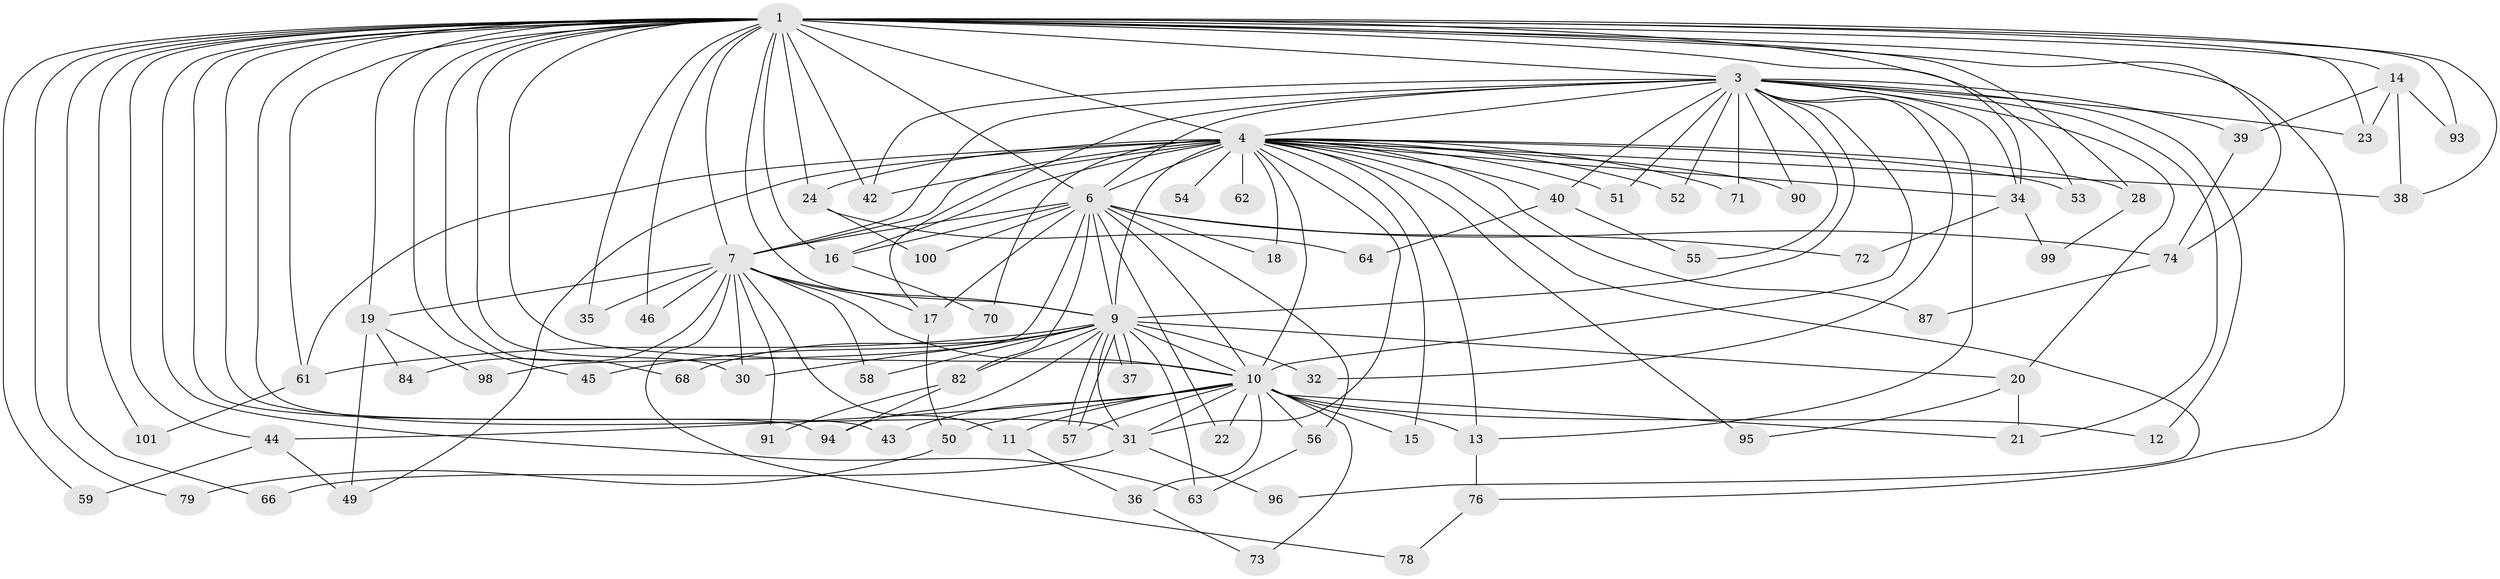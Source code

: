 // Generated by graph-tools (version 1.1) at 2025/23/03/03/25 07:23:44]
// undirected, 75 vertices, 171 edges
graph export_dot {
graph [start="1"]
  node [color=gray90,style=filled];
  1 [super="+2"];
  3 [super="+33"];
  4 [super="+5"];
  6 [super="+8"];
  7 [super="+26"];
  9 [super="+27"];
  10 [super="+85"];
  11;
  12;
  13 [super="+75"];
  14 [super="+60"];
  15;
  16 [super="+77"];
  17 [super="+25"];
  18;
  19;
  20;
  21 [super="+29"];
  22;
  23;
  24 [super="+83"];
  28 [super="+86"];
  30 [super="+88"];
  31 [super="+47"];
  32;
  34 [super="+48"];
  35;
  36;
  37;
  38 [super="+41"];
  39;
  40;
  42 [super="+81"];
  43 [super="+89"];
  44;
  45;
  46;
  49 [super="+67"];
  50;
  51;
  52;
  53;
  54;
  55;
  56 [super="+65"];
  57 [super="+92"];
  58;
  59;
  61 [super="+69"];
  62;
  63;
  64;
  66;
  68;
  70;
  71;
  72;
  73;
  74 [super="+80"];
  76;
  78;
  79;
  82;
  84;
  87;
  90;
  91;
  93;
  94 [super="+97"];
  95;
  96;
  98;
  99;
  100;
  101;
  1 -- 3 [weight=2];
  1 -- 4 [weight=4];
  1 -- 6 [weight=4];
  1 -- 7 [weight=2];
  1 -- 9 [weight=2];
  1 -- 10 [weight=2];
  1 -- 14 [weight=2];
  1 -- 31;
  1 -- 34;
  1 -- 35;
  1 -- 42;
  1 -- 43;
  1 -- 44;
  1 -- 45;
  1 -- 53;
  1 -- 63;
  1 -- 66;
  1 -- 68;
  1 -- 76;
  1 -- 94;
  1 -- 30;
  1 -- 74;
  1 -- 79;
  1 -- 16;
  1 -- 19;
  1 -- 23;
  1 -- 24;
  1 -- 28 [weight=2];
  1 -- 93;
  1 -- 101;
  1 -- 38;
  1 -- 46;
  1 -- 59;
  1 -- 61;
  3 -- 4 [weight=2];
  3 -- 6 [weight=2];
  3 -- 7;
  3 -- 9;
  3 -- 10;
  3 -- 12;
  3 -- 13;
  3 -- 20;
  3 -- 21;
  3 -- 32;
  3 -- 39;
  3 -- 40;
  3 -- 42;
  3 -- 51;
  3 -- 52;
  3 -- 55;
  3 -- 71;
  3 -- 90;
  3 -- 23;
  3 -- 34;
  3 -- 17;
  4 -- 6 [weight=4];
  4 -- 7 [weight=2];
  4 -- 9 [weight=3];
  4 -- 10 [weight=2];
  4 -- 16;
  4 -- 24 [weight=2];
  4 -- 31;
  4 -- 34;
  4 -- 38 [weight=2];
  4 -- 49;
  4 -- 52;
  4 -- 54 [weight=2];
  4 -- 61;
  4 -- 62 [weight=2];
  4 -- 71;
  4 -- 87;
  4 -- 90;
  4 -- 95;
  4 -- 70;
  4 -- 13;
  4 -- 15;
  4 -- 18;
  4 -- 28;
  4 -- 96;
  4 -- 40;
  4 -- 51;
  4 -- 53;
  4 -- 42;
  6 -- 7 [weight=3];
  6 -- 9 [weight=2];
  6 -- 10 [weight=2];
  6 -- 18;
  6 -- 56;
  6 -- 82;
  6 -- 98;
  6 -- 100;
  6 -- 72;
  6 -- 17;
  6 -- 22;
  6 -- 74;
  6 -- 16;
  7 -- 9;
  7 -- 10;
  7 -- 11;
  7 -- 17;
  7 -- 19;
  7 -- 30;
  7 -- 35;
  7 -- 46;
  7 -- 58;
  7 -- 78;
  7 -- 91;
  7 -- 84;
  9 -- 10;
  9 -- 20;
  9 -- 30;
  9 -- 32;
  9 -- 37;
  9 -- 37;
  9 -- 45;
  9 -- 57;
  9 -- 57;
  9 -- 58;
  9 -- 63;
  9 -- 68;
  9 -- 94;
  9 -- 82;
  9 -- 61;
  9 -- 31;
  10 -- 11;
  10 -- 12;
  10 -- 15;
  10 -- 22;
  10 -- 36;
  10 -- 43 [weight=2];
  10 -- 44;
  10 -- 50;
  10 -- 56;
  10 -- 73;
  10 -- 13;
  10 -- 21;
  10 -- 57;
  10 -- 31;
  11 -- 36;
  13 -- 76;
  14 -- 23;
  14 -- 39;
  14 -- 93;
  14 -- 38;
  16 -- 70;
  17 -- 50;
  19 -- 84;
  19 -- 98;
  19 -- 49;
  20 -- 21;
  20 -- 95;
  24 -- 64;
  24 -- 100;
  28 -- 99;
  31 -- 96;
  31 -- 66;
  34 -- 72;
  34 -- 99;
  36 -- 73;
  39 -- 74;
  40 -- 55;
  40 -- 64;
  44 -- 49;
  44 -- 59;
  50 -- 79;
  56 -- 63;
  61 -- 101;
  74 -- 87;
  76 -- 78;
  82 -- 91;
  82 -- 94;
}
